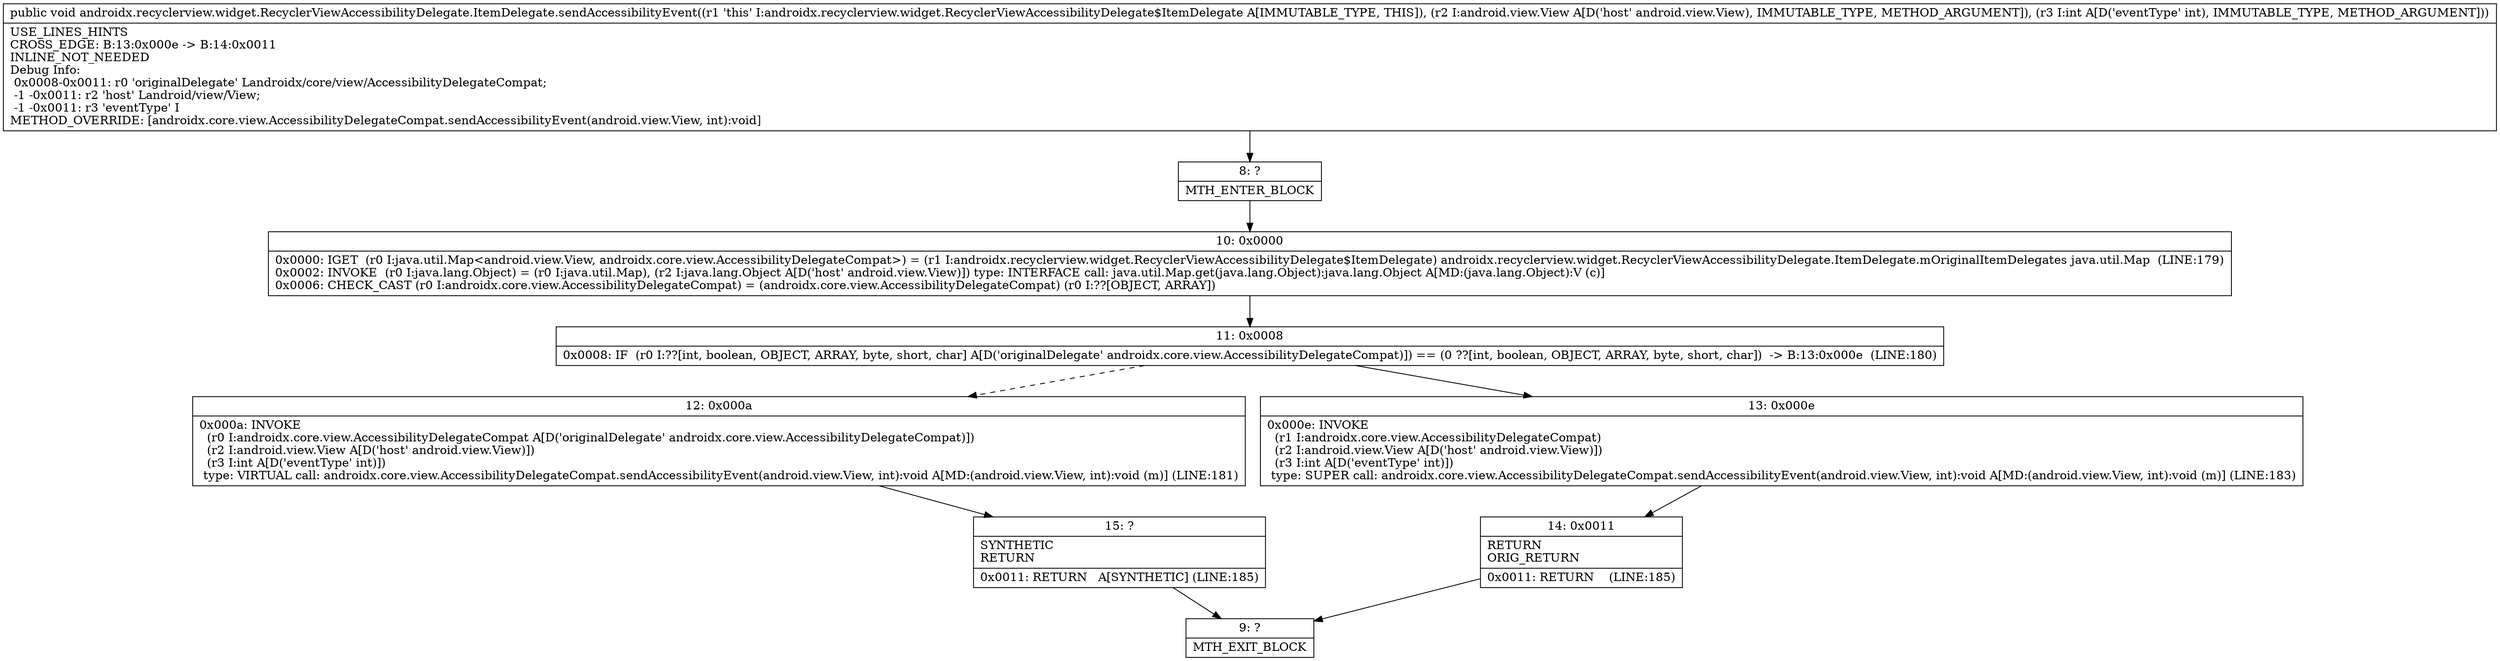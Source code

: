 digraph "CFG forandroidx.recyclerview.widget.RecyclerViewAccessibilityDelegate.ItemDelegate.sendAccessibilityEvent(Landroid\/view\/View;I)V" {
Node_8 [shape=record,label="{8\:\ ?|MTH_ENTER_BLOCK\l}"];
Node_10 [shape=record,label="{10\:\ 0x0000|0x0000: IGET  (r0 I:java.util.Map\<android.view.View, androidx.core.view.AccessibilityDelegateCompat\>) = (r1 I:androidx.recyclerview.widget.RecyclerViewAccessibilityDelegate$ItemDelegate) androidx.recyclerview.widget.RecyclerViewAccessibilityDelegate.ItemDelegate.mOriginalItemDelegates java.util.Map  (LINE:179)\l0x0002: INVOKE  (r0 I:java.lang.Object) = (r0 I:java.util.Map), (r2 I:java.lang.Object A[D('host' android.view.View)]) type: INTERFACE call: java.util.Map.get(java.lang.Object):java.lang.Object A[MD:(java.lang.Object):V (c)]\l0x0006: CHECK_CAST (r0 I:androidx.core.view.AccessibilityDelegateCompat) = (androidx.core.view.AccessibilityDelegateCompat) (r0 I:??[OBJECT, ARRAY]) \l}"];
Node_11 [shape=record,label="{11\:\ 0x0008|0x0008: IF  (r0 I:??[int, boolean, OBJECT, ARRAY, byte, short, char] A[D('originalDelegate' androidx.core.view.AccessibilityDelegateCompat)]) == (0 ??[int, boolean, OBJECT, ARRAY, byte, short, char])  \-\> B:13:0x000e  (LINE:180)\l}"];
Node_12 [shape=record,label="{12\:\ 0x000a|0x000a: INVOKE  \l  (r0 I:androidx.core.view.AccessibilityDelegateCompat A[D('originalDelegate' androidx.core.view.AccessibilityDelegateCompat)])\l  (r2 I:android.view.View A[D('host' android.view.View)])\l  (r3 I:int A[D('eventType' int)])\l type: VIRTUAL call: androidx.core.view.AccessibilityDelegateCompat.sendAccessibilityEvent(android.view.View, int):void A[MD:(android.view.View, int):void (m)] (LINE:181)\l}"];
Node_15 [shape=record,label="{15\:\ ?|SYNTHETIC\lRETURN\l|0x0011: RETURN   A[SYNTHETIC] (LINE:185)\l}"];
Node_9 [shape=record,label="{9\:\ ?|MTH_EXIT_BLOCK\l}"];
Node_13 [shape=record,label="{13\:\ 0x000e|0x000e: INVOKE  \l  (r1 I:androidx.core.view.AccessibilityDelegateCompat)\l  (r2 I:android.view.View A[D('host' android.view.View)])\l  (r3 I:int A[D('eventType' int)])\l type: SUPER call: androidx.core.view.AccessibilityDelegateCompat.sendAccessibilityEvent(android.view.View, int):void A[MD:(android.view.View, int):void (m)] (LINE:183)\l}"];
Node_14 [shape=record,label="{14\:\ 0x0011|RETURN\lORIG_RETURN\l|0x0011: RETURN    (LINE:185)\l}"];
MethodNode[shape=record,label="{public void androidx.recyclerview.widget.RecyclerViewAccessibilityDelegate.ItemDelegate.sendAccessibilityEvent((r1 'this' I:androidx.recyclerview.widget.RecyclerViewAccessibilityDelegate$ItemDelegate A[IMMUTABLE_TYPE, THIS]), (r2 I:android.view.View A[D('host' android.view.View), IMMUTABLE_TYPE, METHOD_ARGUMENT]), (r3 I:int A[D('eventType' int), IMMUTABLE_TYPE, METHOD_ARGUMENT]))  | USE_LINES_HINTS\lCROSS_EDGE: B:13:0x000e \-\> B:14:0x0011\lINLINE_NOT_NEEDED\lDebug Info:\l  0x0008\-0x0011: r0 'originalDelegate' Landroidx\/core\/view\/AccessibilityDelegateCompat;\l  \-1 \-0x0011: r2 'host' Landroid\/view\/View;\l  \-1 \-0x0011: r3 'eventType' I\lMETHOD_OVERRIDE: [androidx.core.view.AccessibilityDelegateCompat.sendAccessibilityEvent(android.view.View, int):void]\l}"];
MethodNode -> Node_8;Node_8 -> Node_10;
Node_10 -> Node_11;
Node_11 -> Node_12[style=dashed];
Node_11 -> Node_13;
Node_12 -> Node_15;
Node_15 -> Node_9;
Node_13 -> Node_14;
Node_14 -> Node_9;
}

